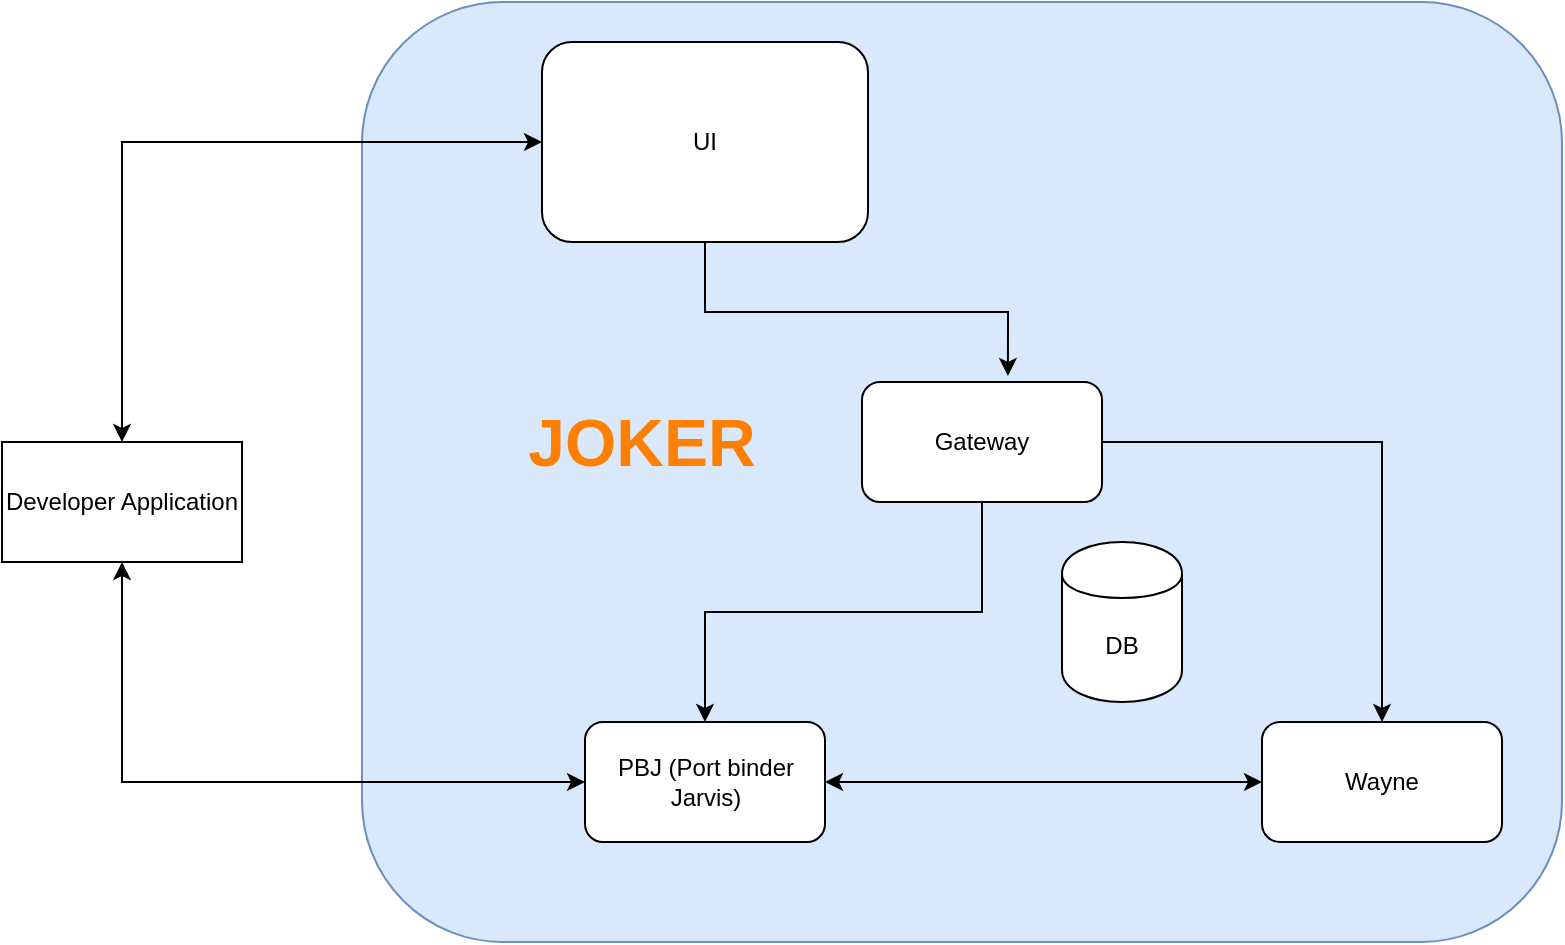 <mxfile version="12.1.7" type="device" pages="1"><diagram id="2EnTcLeuFigieobHEpFb" name="Page-1"><mxGraphModel dx="1408" dy="748" grid="1" gridSize="10" guides="1" tooltips="1" connect="1" arrows="1" fold="1" page="1" pageScale="1" pageWidth="827" pageHeight="1169" math="0" shadow="0"><root><mxCell id="0"/><mxCell id="1" parent="0"/><mxCell id="l8XL8WY035QVRbg5Qa_v-1" value="" style="rounded=1;whiteSpace=wrap;html=1;fillColor=#dae8fc;strokeColor=#6c8ebf;" vertex="1" parent="1"><mxGeometry x="210" y="10" width="600" height="470" as="geometry"/></mxCell><mxCell id="l8XL8WY035QVRbg5Qa_v-6" style="edgeStyle=orthogonalEdgeStyle;rounded=0;orthogonalLoop=1;jettySize=auto;html=1;entryX=0.608;entryY=-0.05;entryDx=0;entryDy=0;entryPerimeter=0;" edge="1" parent="1" source="l8XL8WY035QVRbg5Qa_v-2" target="l8XL8WY035QVRbg5Qa_v-3"><mxGeometry relative="1" as="geometry"/></mxCell><mxCell id="l8XL8WY035QVRbg5Qa_v-2" value="UI&lt;br&gt;" style="rounded=1;whiteSpace=wrap;html=1;" vertex="1" parent="1"><mxGeometry x="300" y="30" width="163" height="100" as="geometry"/></mxCell><mxCell id="l8XL8WY035QVRbg5Qa_v-7" style="edgeStyle=orthogonalEdgeStyle;rounded=0;orthogonalLoop=1;jettySize=auto;html=1;exitX=0.5;exitY=1;exitDx=0;exitDy=0;entryX=0.5;entryY=0;entryDx=0;entryDy=0;" edge="1" parent="1" source="l8XL8WY035QVRbg5Qa_v-3" target="l8XL8WY035QVRbg5Qa_v-4"><mxGeometry relative="1" as="geometry"/></mxCell><mxCell id="l8XL8WY035QVRbg5Qa_v-8" style="edgeStyle=orthogonalEdgeStyle;rounded=0;orthogonalLoop=1;jettySize=auto;html=1;exitX=1;exitY=0.5;exitDx=0;exitDy=0;entryX=0.5;entryY=0;entryDx=0;entryDy=0;" edge="1" parent="1" source="l8XL8WY035QVRbg5Qa_v-3" target="l8XL8WY035QVRbg5Qa_v-5"><mxGeometry relative="1" as="geometry"/></mxCell><mxCell id="l8XL8WY035QVRbg5Qa_v-3" value="Gateway&lt;br&gt;" style="rounded=1;whiteSpace=wrap;html=1;" vertex="1" parent="1"><mxGeometry x="460" y="200" width="120" height="60" as="geometry"/></mxCell><mxCell id="l8XL8WY035QVRbg5Qa_v-9" style="edgeStyle=orthogonalEdgeStyle;rounded=0;orthogonalLoop=1;jettySize=auto;html=1;exitX=1;exitY=0.5;exitDx=0;exitDy=0;startArrow=classic;startFill=1;" edge="1" parent="1" source="l8XL8WY035QVRbg5Qa_v-4" target="l8XL8WY035QVRbg5Qa_v-5"><mxGeometry relative="1" as="geometry"/></mxCell><mxCell id="l8XL8WY035QVRbg5Qa_v-4" value="PBJ (Port binder Jarvis)" style="rounded=1;whiteSpace=wrap;html=1;" vertex="1" parent="1"><mxGeometry x="321.5" y="370" width="120" height="60" as="geometry"/></mxCell><mxCell id="l8XL8WY035QVRbg5Qa_v-5" value="Wayne" style="rounded=1;whiteSpace=wrap;html=1;" vertex="1" parent="1"><mxGeometry x="660" y="370" width="120" height="60" as="geometry"/></mxCell><mxCell id="l8XL8WY035QVRbg5Qa_v-11" value="DB" style="shape=cylinder;whiteSpace=wrap;html=1;boundedLbl=1;backgroundOutline=1;" vertex="1" parent="1"><mxGeometry x="560" y="280" width="60" height="80" as="geometry"/></mxCell><mxCell id="l8XL8WY035QVRbg5Qa_v-13" value="&lt;b&gt;&lt;font style=&quot;font-size: 33px&quot; color=&quot;#ff8000&quot;&gt;JOKER&lt;/font&gt;&lt;/b&gt;" style="text;html=1;strokeColor=none;fillColor=none;align=center;verticalAlign=middle;whiteSpace=wrap;rounded=0;" vertex="1" parent="1"><mxGeometry x="250" y="200" width="200" height="60" as="geometry"/></mxCell><mxCell id="l8XL8WY035QVRbg5Qa_v-15" style="edgeStyle=orthogonalEdgeStyle;rounded=0;orthogonalLoop=1;jettySize=auto;html=1;entryX=0;entryY=0.5;entryDx=0;entryDy=0;startArrow=classic;startFill=1;" edge="1" parent="1" source="l8XL8WY035QVRbg5Qa_v-14" target="l8XL8WY035QVRbg5Qa_v-2"><mxGeometry relative="1" as="geometry"><Array as="points"><mxPoint x="90" y="80"/></Array></mxGeometry></mxCell><mxCell id="l8XL8WY035QVRbg5Qa_v-16" style="edgeStyle=orthogonalEdgeStyle;rounded=0;orthogonalLoop=1;jettySize=auto;html=1;entryX=0;entryY=0.5;entryDx=0;entryDy=0;startArrow=classic;startFill=1;" edge="1" parent="1" source="l8XL8WY035QVRbg5Qa_v-14" target="l8XL8WY035QVRbg5Qa_v-4"><mxGeometry relative="1" as="geometry"><Array as="points"><mxPoint x="90" y="400"/></Array></mxGeometry></mxCell><mxCell id="l8XL8WY035QVRbg5Qa_v-14" value="Developer Application&lt;br&gt;" style="rounded=0;whiteSpace=wrap;html=1;" vertex="1" parent="1"><mxGeometry x="30" y="230" width="120" height="60" as="geometry"/></mxCell></root></mxGraphModel></diagram></mxfile>